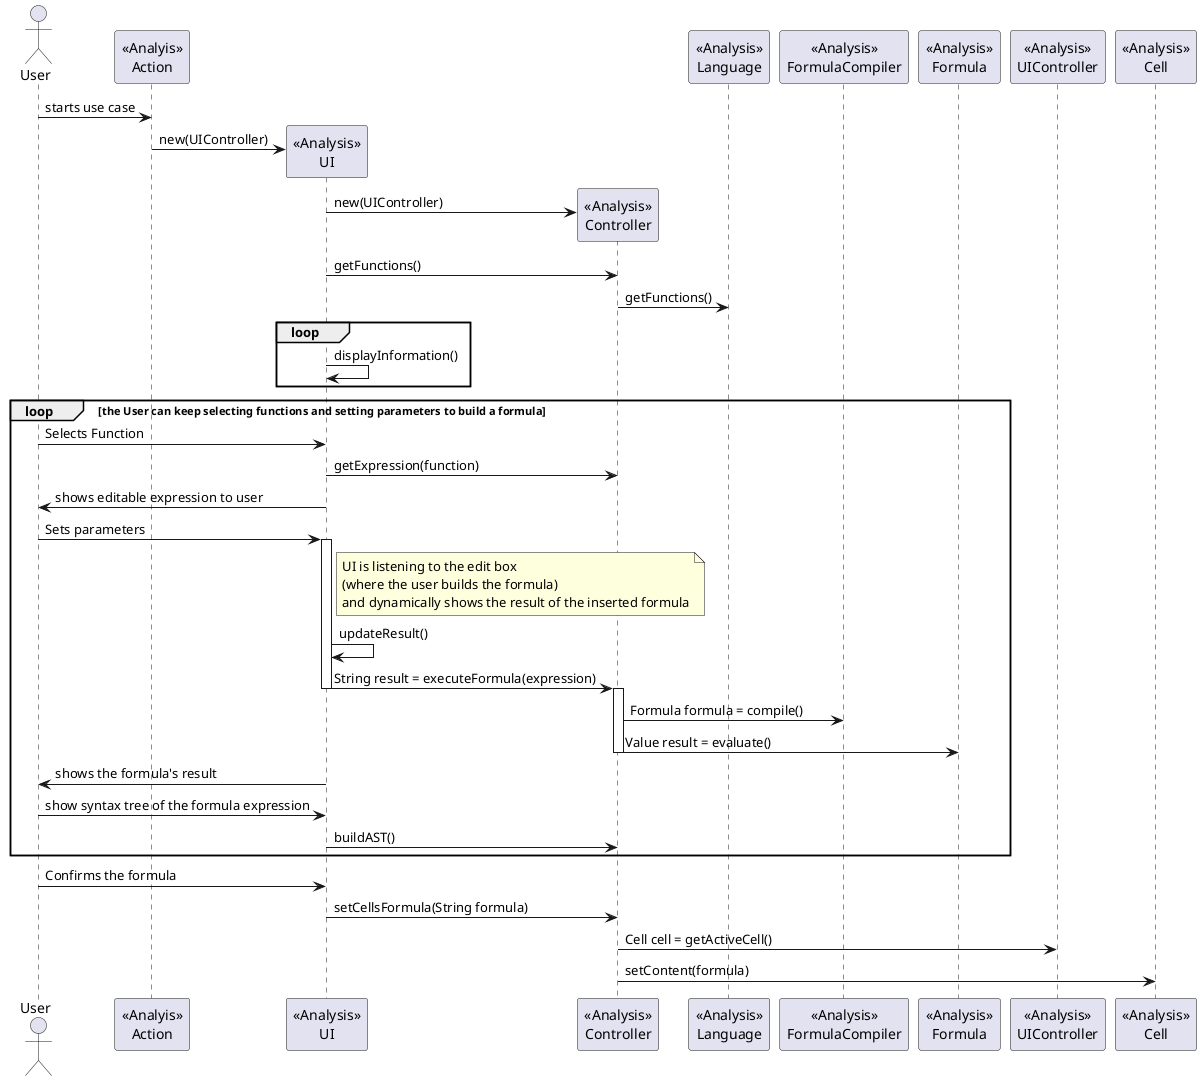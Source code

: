 @startuml doc-files/lang04_03_analysis.png
actor User

  participant "<<Analyis>>\nAction" as Action 
  participant "<<Analysis>>\nUI" as UI 
  participant "<<Analysis>>\nController" as Controller 
  participant "<<Analysis>>\nLanguage" as Language 
  participant "<<Analysis>>\nFormulaCompiler" as FormulaCompiler 
  participant "<<Analysis>>\nFormula" as Formula 
  participant "<<Analysis>>\nUIController" as UIController 
  participant "<<Analysis>>\nCell" as Cell 


  User -> Action : starts use case
  create UI 
  Action -> UI : new(UIController) 
  create Controller 
  UI -> Controller : new(UIController) 
  UI -> Controller : getFunctions()
  Controller -> Language : getFunctions()

  loop
  UI -> UI : displayInformation()
  end

  loop the User can keep selecting functions and setting parameters to build a formula
  User -> UI : Selects Function
  UI -> Controller : getExpression(function)
  UI -> User : shows editable expression to user
  User -> UI : Sets parameters
  activate UI
  note right of UI : UI is listening to the edit box\n(where the user builds the formula)\nand dynamically shows the result of the inserted formula
  UI -> UI : updateResult() 
  UI -> Controller : String result = executeFormula(expression)
  deactivate UI
  activate Controller
  Controller -> FormulaCompiler : Formula formula = compile()
  Controller -> Formula : Value result = evaluate()
  deactivate Controller
  UI -> User : shows the formula's result
  User -> UI : show syntax tree of the formula expression
  UI -> Controller : buildAST()
  end

  User -> UI : Confirms the formula
  UI -> Controller : setCellsFormula(String formula)
  Controller -> UIController : Cell cell = getActiveCell()
  Controller -> Cell : setContent(formula)
@enduml